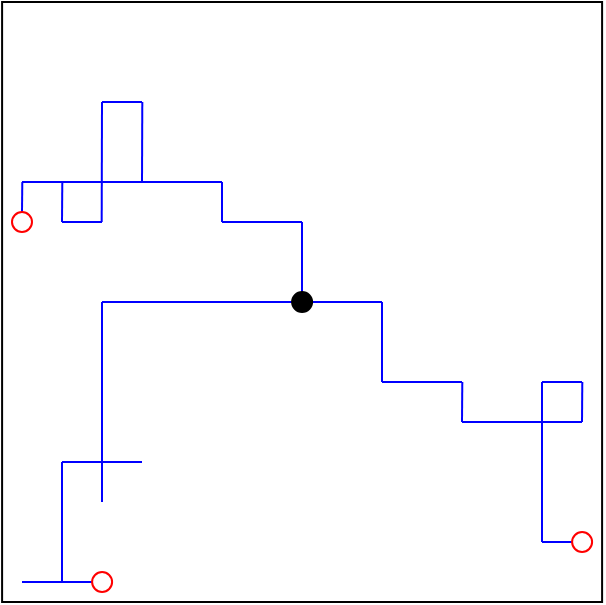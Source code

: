 <mxfile version="24.4.13" type="device">
  <diagram name="Page-1" id="1X28ZafjzpVTvF5lnrxb">
    <mxGraphModel dx="574" dy="334" grid="1" gridSize="5" guides="1" tooltips="1" connect="1" arrows="1" fold="1" page="1" pageScale="1" pageWidth="850" pageHeight="1100" math="0" shadow="0">
      <root>
        <mxCell id="0" />
        <mxCell id="1" parent="0" />
        <mxCell id="rEkYpKIjq7FoAjk0Uec6-67" value="" style="whiteSpace=wrap;html=1;aspect=fixed;fillColor=none;strokeColor=#000000;" parent="1" vertex="1">
          <mxGeometry x="560.05" y="160" width="300" height="300" as="geometry" />
        </mxCell>
        <mxCell id="rEkYpKIjq7FoAjk0Uec6-62" value="" style="endArrow=none;html=1;rounded=0;strokeColor=#007FFF;" parent="1" edge="1">
          <mxGeometry width="50" height="50" relative="1" as="geometry">
            <mxPoint x="850.2" y="449.8" as="sourcePoint" />
            <mxPoint x="850.2" y="449.8" as="targetPoint" />
          </mxGeometry>
        </mxCell>
        <mxCell id="Crc4JXZRjMJR6zB955_j-10" value="" style="endArrow=none;html=1;rounded=0;strokeColor=#0000FF;" edge="1" parent="1">
          <mxGeometry width="50" height="50" relative="1" as="geometry">
            <mxPoint x="610" y="310" as="sourcePoint" />
            <mxPoint x="750" y="310" as="targetPoint" />
          </mxGeometry>
        </mxCell>
        <mxCell id="Crc4JXZRjMJR6zB955_j-11" value="" style="endArrow=none;html=1;rounded=0;strokeColor=#0000FF;" edge="1" parent="1">
          <mxGeometry width="50" height="50" relative="1" as="geometry">
            <mxPoint x="610" y="310" as="sourcePoint" />
            <mxPoint x="610" y="410" as="targetPoint" />
          </mxGeometry>
        </mxCell>
        <mxCell id="Crc4JXZRjMJR6zB955_j-12" value="" style="endArrow=none;html=1;rounded=0;strokeColor=#0000FF;" edge="1" parent="1">
          <mxGeometry width="50" height="50" relative="1" as="geometry">
            <mxPoint x="590" y="390" as="sourcePoint" />
            <mxPoint x="630" y="390" as="targetPoint" />
          </mxGeometry>
        </mxCell>
        <mxCell id="Crc4JXZRjMJR6zB955_j-13" value="" style="endArrow=none;html=1;rounded=0;strokeColor=#0000FF;" edge="1" parent="1">
          <mxGeometry width="50" height="50" relative="1" as="geometry">
            <mxPoint x="590" y="390" as="sourcePoint" />
            <mxPoint x="590" y="450" as="targetPoint" />
          </mxGeometry>
        </mxCell>
        <mxCell id="Crc4JXZRjMJR6zB955_j-14" value="" style="endArrow=none;html=1;rounded=0;strokeColor=#0000FF;" edge="1" parent="1">
          <mxGeometry width="50" height="50" relative="1" as="geometry">
            <mxPoint x="570" y="450" as="sourcePoint" />
            <mxPoint x="610" y="450" as="targetPoint" />
          </mxGeometry>
        </mxCell>
        <mxCell id="Crc4JXZRjMJR6zB955_j-3" value="" style="ellipse;whiteSpace=wrap;html=1;aspect=fixed;fillColor=#FFFFFF;strokeColor=#FF0000;" vertex="1" parent="1">
          <mxGeometry x="605.05" y="445" width="10" height="10" as="geometry" />
        </mxCell>
        <mxCell id="Crc4JXZRjMJR6zB955_j-16" value="" style="endArrow=none;html=1;rounded=0;strokeColor=#0000FF;" edge="1" parent="1">
          <mxGeometry width="50" height="50" relative="1" as="geometry">
            <mxPoint x="710" y="270" as="sourcePoint" />
            <mxPoint x="710" y="310" as="targetPoint" />
          </mxGeometry>
        </mxCell>
        <mxCell id="Crc4JXZRjMJR6zB955_j-4" value="" style="ellipse;whiteSpace=wrap;html=1;aspect=fixed;fillColor=#000000;strokeColor=#000000;" vertex="1" parent="1">
          <mxGeometry x="705.05" y="305" width="10" height="10" as="geometry" />
        </mxCell>
        <mxCell id="Crc4JXZRjMJR6zB955_j-18" value="" style="endArrow=none;html=1;rounded=0;strokeColor=#0000FF;" edge="1" parent="1">
          <mxGeometry width="50" height="50" relative="1" as="geometry">
            <mxPoint x="670" y="270" as="sourcePoint" />
            <mxPoint x="710" y="270" as="targetPoint" />
          </mxGeometry>
        </mxCell>
        <mxCell id="Crc4JXZRjMJR6zB955_j-19" value="" style="endArrow=none;html=1;rounded=0;strokeColor=#0000FF;" edge="1" parent="1">
          <mxGeometry width="50" height="50" relative="1" as="geometry">
            <mxPoint x="670" y="250" as="sourcePoint" />
            <mxPoint x="670" y="270" as="targetPoint" />
          </mxGeometry>
        </mxCell>
        <mxCell id="Crc4JXZRjMJR6zB955_j-20" value="" style="endArrow=none;html=1;rounded=0;strokeColor=#0000FF;" edge="1" parent="1">
          <mxGeometry width="50" height="50" relative="1" as="geometry">
            <mxPoint x="570" y="250" as="sourcePoint" />
            <mxPoint x="670" y="250" as="targetPoint" />
          </mxGeometry>
        </mxCell>
        <mxCell id="Crc4JXZRjMJR6zB955_j-21" value="" style="endArrow=none;html=1;rounded=0;strokeColor=#0000FF;" edge="1" parent="1">
          <mxGeometry width="50" height="50" relative="1" as="geometry">
            <mxPoint x="610" y="210" as="sourcePoint" />
            <mxPoint x="609.85" y="270" as="targetPoint" />
          </mxGeometry>
        </mxCell>
        <mxCell id="Crc4JXZRjMJR6zB955_j-22" value="" style="endArrow=none;html=1;rounded=0;strokeColor=#0000FF;" edge="1" parent="1">
          <mxGeometry width="50" height="50" relative="1" as="geometry">
            <mxPoint x="610" y="210" as="sourcePoint" />
            <mxPoint x="630" y="210" as="targetPoint" />
          </mxGeometry>
        </mxCell>
        <mxCell id="Crc4JXZRjMJR6zB955_j-23" value="" style="endArrow=none;html=1;rounded=0;strokeColor=#0000FF;" edge="1" parent="1">
          <mxGeometry width="50" height="50" relative="1" as="geometry">
            <mxPoint x="630.15" y="210" as="sourcePoint" />
            <mxPoint x="630" y="250" as="targetPoint" />
          </mxGeometry>
        </mxCell>
        <mxCell id="Crc4JXZRjMJR6zB955_j-24" value="" style="endArrow=none;html=1;rounded=0;strokeColor=#0000FF;" edge="1" parent="1">
          <mxGeometry width="50" height="50" relative="1" as="geometry">
            <mxPoint x="590" y="270" as="sourcePoint" />
            <mxPoint x="610" y="270" as="targetPoint" />
          </mxGeometry>
        </mxCell>
        <mxCell id="Crc4JXZRjMJR6zB955_j-25" value="" style="endArrow=none;html=1;rounded=0;strokeColor=#0000FF;" edge="1" parent="1">
          <mxGeometry width="50" height="50" relative="1" as="geometry">
            <mxPoint x="590.15" y="250" as="sourcePoint" />
            <mxPoint x="590" y="270" as="targetPoint" />
          </mxGeometry>
        </mxCell>
        <mxCell id="Crc4JXZRjMJR6zB955_j-26" value="" style="endArrow=none;html=1;rounded=0;strokeColor=#0000FF;" edge="1" parent="1" source="Crc4JXZRjMJR6zB955_j-5">
          <mxGeometry width="50" height="50" relative="1" as="geometry">
            <mxPoint x="570.15" y="250" as="sourcePoint" />
            <mxPoint x="570" y="270" as="targetPoint" />
          </mxGeometry>
        </mxCell>
        <mxCell id="Crc4JXZRjMJR6zB955_j-28" value="" style="endArrow=none;html=1;rounded=0;strokeColor=#0000FF;" edge="1" parent="1" target="Crc4JXZRjMJR6zB955_j-5">
          <mxGeometry width="50" height="50" relative="1" as="geometry">
            <mxPoint x="570.15" y="250" as="sourcePoint" />
            <mxPoint x="570" y="270" as="targetPoint" />
          </mxGeometry>
        </mxCell>
        <mxCell id="Crc4JXZRjMJR6zB955_j-5" value="" style="ellipse;whiteSpace=wrap;html=1;aspect=fixed;fillColor=#FFFFFF;strokeColor=#FF0000;" vertex="1" parent="1">
          <mxGeometry x="565" y="265" width="10" height="10" as="geometry" />
        </mxCell>
        <mxCell id="Crc4JXZRjMJR6zB955_j-29" value="" style="endArrow=none;html=1;rounded=0;strokeColor=#0000FF;" edge="1" parent="1">
          <mxGeometry width="50" height="50" relative="1" as="geometry">
            <mxPoint x="750" y="310" as="sourcePoint" />
            <mxPoint x="750" y="350" as="targetPoint" />
          </mxGeometry>
        </mxCell>
        <mxCell id="Crc4JXZRjMJR6zB955_j-30" value="" style="endArrow=none;html=1;rounded=0;strokeColor=#0000FF;" edge="1" parent="1">
          <mxGeometry width="50" height="50" relative="1" as="geometry">
            <mxPoint x="750" y="350" as="sourcePoint" />
            <mxPoint x="790" y="350" as="targetPoint" />
          </mxGeometry>
        </mxCell>
        <mxCell id="Crc4JXZRjMJR6zB955_j-31" value="" style="endArrow=none;html=1;rounded=0;strokeColor=#0000FF;" edge="1" parent="1">
          <mxGeometry width="50" height="50" relative="1" as="geometry">
            <mxPoint x="790.15" y="350" as="sourcePoint" />
            <mxPoint x="790" y="370" as="targetPoint" />
          </mxGeometry>
        </mxCell>
        <mxCell id="Crc4JXZRjMJR6zB955_j-32" value="" style="endArrow=none;html=1;rounded=0;strokeColor=#0000FF;" edge="1" parent="1">
          <mxGeometry width="50" height="50" relative="1" as="geometry">
            <mxPoint x="790" y="370" as="sourcePoint" />
            <mxPoint x="850" y="370" as="targetPoint" />
          </mxGeometry>
        </mxCell>
        <mxCell id="Crc4JXZRjMJR6zB955_j-33" value="" style="endArrow=none;html=1;rounded=0;strokeColor=#0000FF;" edge="1" parent="1">
          <mxGeometry width="50" height="50" relative="1" as="geometry">
            <mxPoint x="830" y="350" as="sourcePoint" />
            <mxPoint x="830" y="430" as="targetPoint" />
          </mxGeometry>
        </mxCell>
        <mxCell id="Crc4JXZRjMJR6zB955_j-34" value="" style="endArrow=none;html=1;rounded=0;strokeColor=#0000FF;" edge="1" parent="1" source="Crc4JXZRjMJR6zB955_j-2">
          <mxGeometry width="50" height="50" relative="1" as="geometry">
            <mxPoint x="830" y="430" as="sourcePoint" />
            <mxPoint x="850" y="430" as="targetPoint" />
          </mxGeometry>
        </mxCell>
        <mxCell id="Crc4JXZRjMJR6zB955_j-35" value="" style="endArrow=none;html=1;rounded=0;strokeColor=#0000FF;" edge="1" parent="1">
          <mxGeometry width="50" height="50" relative="1" as="geometry">
            <mxPoint x="830" y="350" as="sourcePoint" />
            <mxPoint x="850" y="350" as="targetPoint" />
          </mxGeometry>
        </mxCell>
        <mxCell id="Crc4JXZRjMJR6zB955_j-36" value="" style="endArrow=none;html=1;rounded=0;strokeColor=#0000FF;" edge="1" parent="1">
          <mxGeometry width="50" height="50" relative="1" as="geometry">
            <mxPoint x="850.15" y="350" as="sourcePoint" />
            <mxPoint x="850" y="370" as="targetPoint" />
          </mxGeometry>
        </mxCell>
        <mxCell id="Crc4JXZRjMJR6zB955_j-37" value="" style="endArrow=none;html=1;rounded=0;strokeColor=#0000FF;" edge="1" parent="1" target="Crc4JXZRjMJR6zB955_j-2">
          <mxGeometry width="50" height="50" relative="1" as="geometry">
            <mxPoint x="830" y="430" as="sourcePoint" />
            <mxPoint x="850" y="430" as="targetPoint" />
          </mxGeometry>
        </mxCell>
        <mxCell id="Crc4JXZRjMJR6zB955_j-2" value="" style="ellipse;whiteSpace=wrap;html=1;aspect=fixed;fillColor=default;strokeColor=#FF0000;" vertex="1" parent="1">
          <mxGeometry x="845.05" y="425" width="10" height="10" as="geometry" />
        </mxCell>
      </root>
    </mxGraphModel>
  </diagram>
</mxfile>

